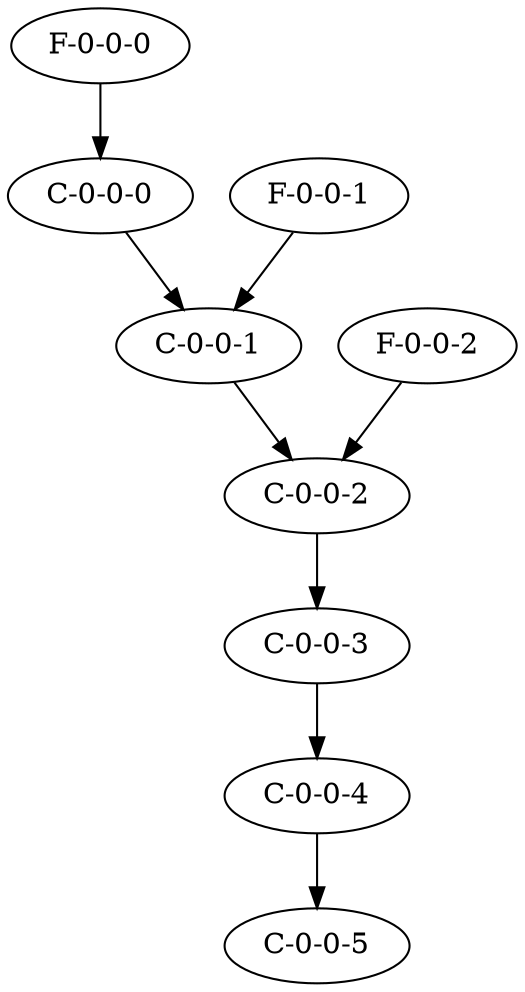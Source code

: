 digraph g {
	"F-0-0-0"->"C-0-0-0"
	"F-0-0-1"->"C-0-0-1"
	"F-0-0-2"->"C-0-0-2"
	"C-0-0-0"->"C-0-0-1"
	"C-0-0-1"->"C-0-0-2"
	"C-0-0-2"->"C-0-0-3"
	"C-0-0-3"->"C-0-0-4"
	"C-0-0-4"->"C-0-0-5"
}

